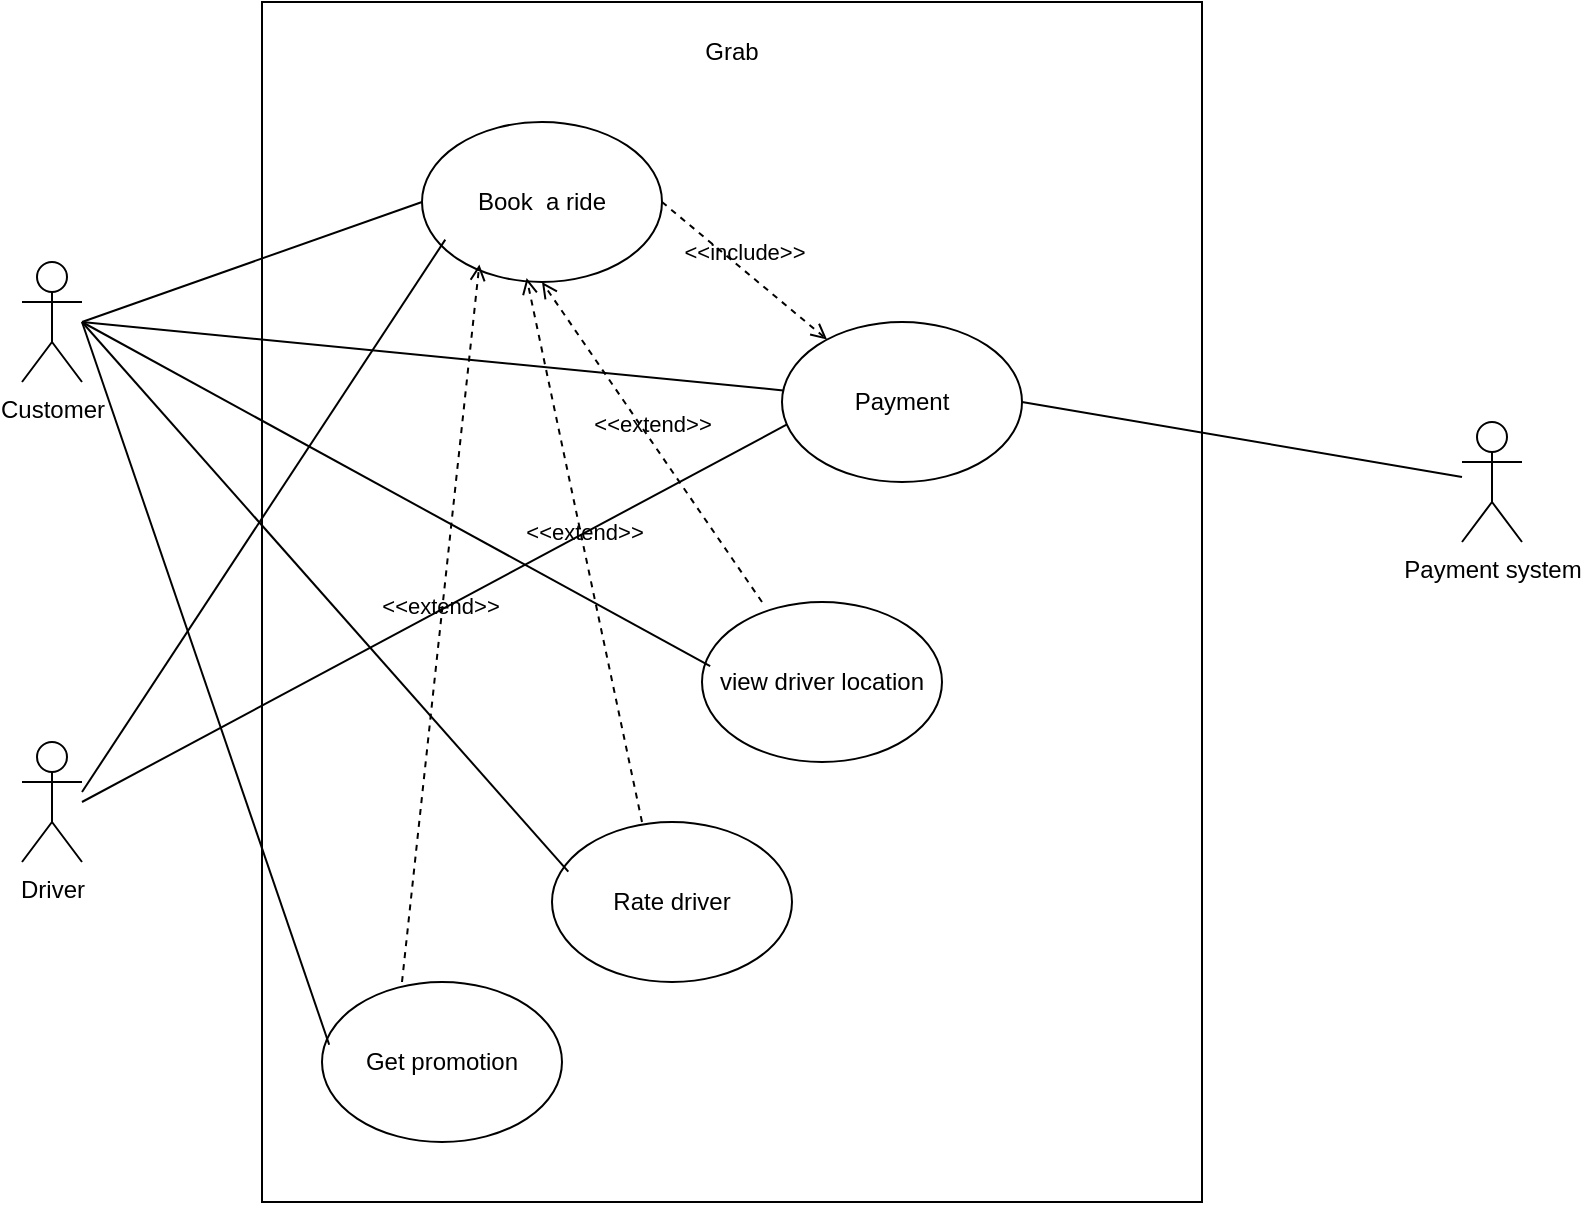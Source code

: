 <mxfile>
    <diagram id="b-VV5C0MUiSkSQj7vV5P" name="Page-1">
        <mxGraphModel dx="1786" dy="1191" grid="1" gridSize="10" guides="1" tooltips="1" connect="1" arrows="1" fold="1" page="1" pageScale="1" pageWidth="850" pageHeight="1100" math="0" shadow="0">
            <root>
                <mxCell id="0"/>
                <mxCell id="1" parent="0"/>
                <mxCell id="2" value="Customer" style="shape=umlActor;verticalLabelPosition=bottom;verticalAlign=top;html=1;outlineConnect=0;" vertex="1" parent="1">
                    <mxGeometry x="40" y="250" width="30" height="60" as="geometry"/>
                </mxCell>
                <mxCell id="3" value="Driver" style="shape=umlActor;verticalLabelPosition=bottom;verticalAlign=top;html=1;outlineConnect=0;" vertex="1" parent="1">
                    <mxGeometry x="40" y="490" width="30" height="60" as="geometry"/>
                </mxCell>
                <mxCell id="5" value="" style="rounded=0;whiteSpace=wrap;html=1;" vertex="1" parent="1">
                    <mxGeometry x="360" y="390" width="120" height="60" as="geometry"/>
                </mxCell>
                <mxCell id="6" value="" style="rounded=0;whiteSpace=wrap;html=1;" vertex="1" parent="1">
                    <mxGeometry x="160" y="120" width="470" height="600" as="geometry"/>
                </mxCell>
                <mxCell id="7" value="Book&amp;nbsp; a ride" style="ellipse;whiteSpace=wrap;html=1;" vertex="1" parent="1">
                    <mxGeometry x="240" y="180" width="120" height="80" as="geometry"/>
                </mxCell>
                <mxCell id="8" value="Payment" style="ellipse;whiteSpace=wrap;html=1;" vertex="1" parent="1">
                    <mxGeometry x="420" y="280" width="120" height="80" as="geometry"/>
                </mxCell>
                <mxCell id="9" value="view driver location" style="ellipse;whiteSpace=wrap;html=1;" vertex="1" parent="1">
                    <mxGeometry x="380" y="420" width="120" height="80" as="geometry"/>
                </mxCell>
                <mxCell id="10" value="Rate driver" style="ellipse;whiteSpace=wrap;html=1;" vertex="1" parent="1">
                    <mxGeometry x="305" y="530" width="120" height="80" as="geometry"/>
                </mxCell>
                <mxCell id="11" value="Get promotion" style="ellipse;whiteSpace=wrap;html=1;" vertex="1" parent="1">
                    <mxGeometry x="190" y="610" width="120" height="80" as="geometry"/>
                </mxCell>
                <mxCell id="12" value="Payment system" style="shape=umlActor;verticalLabelPosition=bottom;verticalAlign=top;html=1;outlineConnect=0;" vertex="1" parent="1">
                    <mxGeometry x="760" y="330" width="30" height="60" as="geometry"/>
                </mxCell>
                <mxCell id="13" value="" style="endArrow=none;html=1;entryX=0;entryY=0.5;entryDx=0;entryDy=0;" edge="1" parent="1" target="7">
                    <mxGeometry width="50" height="50" relative="1" as="geometry">
                        <mxPoint x="70" y="280" as="sourcePoint"/>
                        <mxPoint x="120" y="230" as="targetPoint"/>
                    </mxGeometry>
                </mxCell>
                <mxCell id="14" value="" style="endArrow=none;html=1;" edge="1" parent="1" target="8">
                    <mxGeometry width="50" height="50" relative="1" as="geometry">
                        <mxPoint x="70" y="280" as="sourcePoint"/>
                        <mxPoint x="120" y="230" as="targetPoint"/>
                    </mxGeometry>
                </mxCell>
                <mxCell id="15" value="" style="endArrow=none;html=1;entryX=0.034;entryY=0.401;entryDx=0;entryDy=0;entryPerimeter=0;" edge="1" parent="1" target="9">
                    <mxGeometry width="50" height="50" relative="1" as="geometry">
                        <mxPoint x="70" y="280" as="sourcePoint"/>
                        <mxPoint x="120" y="230" as="targetPoint"/>
                    </mxGeometry>
                </mxCell>
                <mxCell id="18" value="" style="endArrow=none;html=1;exitX=0.068;exitY=0.31;exitDx=0;exitDy=0;exitPerimeter=0;" edge="1" parent="1" source="10">
                    <mxGeometry width="50" height="50" relative="1" as="geometry">
                        <mxPoint x="40" y="340" as="sourcePoint"/>
                        <mxPoint x="70" y="280" as="targetPoint"/>
                    </mxGeometry>
                </mxCell>
                <mxCell id="20" value="" style="endArrow=none;html=1;exitX=0.03;exitY=0.392;exitDx=0;exitDy=0;exitPerimeter=0;" edge="1" parent="1" source="11">
                    <mxGeometry width="50" height="50" relative="1" as="geometry">
                        <mxPoint x="20" y="330" as="sourcePoint"/>
                        <mxPoint x="70" y="280" as="targetPoint"/>
                    </mxGeometry>
                </mxCell>
                <mxCell id="21" value="" style="endArrow=none;html=1;entryX=0.097;entryY=0.735;entryDx=0;entryDy=0;entryPerimeter=0;" edge="1" parent="1" target="7">
                    <mxGeometry width="50" height="50" relative="1" as="geometry">
                        <mxPoint x="70" y="515" as="sourcePoint"/>
                        <mxPoint x="120" y="465" as="targetPoint"/>
                    </mxGeometry>
                </mxCell>
                <mxCell id="22" value="" style="endArrow=none;html=1;entryX=0.019;entryY=0.642;entryDx=0;entryDy=0;entryPerimeter=0;" edge="1" parent="1" target="8">
                    <mxGeometry width="50" height="50" relative="1" as="geometry">
                        <mxPoint x="70" y="520" as="sourcePoint"/>
                        <mxPoint x="260" y="340" as="targetPoint"/>
                    </mxGeometry>
                </mxCell>
                <mxCell id="23" value="&amp;lt;&amp;lt;include&amp;gt;&amp;gt;" style="html=1;verticalAlign=bottom;labelBackgroundColor=none;endArrow=open;endFill=0;dashed=1;" edge="1" parent="1" target="8">
                    <mxGeometry width="160" relative="1" as="geometry">
                        <mxPoint x="360" y="220" as="sourcePoint"/>
                        <mxPoint x="520" y="220" as="targetPoint"/>
                    </mxGeometry>
                </mxCell>
                <mxCell id="24" value="&amp;lt;&amp;lt;extend&amp;gt;&amp;gt;" style="html=1;verticalAlign=bottom;labelBackgroundColor=none;endArrow=open;endFill=0;dashed=1;entryX=0.5;entryY=1;entryDx=0;entryDy=0;" edge="1" parent="1" target="7">
                    <mxGeometry width="160" relative="1" as="geometry">
                        <mxPoint x="410" y="420" as="sourcePoint"/>
                        <mxPoint x="570" y="420" as="targetPoint"/>
                    </mxGeometry>
                </mxCell>
                <mxCell id="25" value="&amp;lt;&amp;lt;extend&amp;gt;&amp;gt;" style="html=1;verticalAlign=bottom;labelBackgroundColor=none;endArrow=open;endFill=0;dashed=1;entryX=0.436;entryY=0.975;entryDx=0;entryDy=0;entryPerimeter=0;" edge="1" parent="1" target="7">
                    <mxGeometry width="160" relative="1" as="geometry">
                        <mxPoint x="350" y="530" as="sourcePoint"/>
                        <mxPoint x="510" y="530" as="targetPoint"/>
                    </mxGeometry>
                </mxCell>
                <mxCell id="26" value="&amp;lt;&amp;lt;extend&amp;gt;&amp;gt;" style="html=1;verticalAlign=bottom;labelBackgroundColor=none;endArrow=open;endFill=0;dashed=1;entryX=0.239;entryY=0.89;entryDx=0;entryDy=0;entryPerimeter=0;" edge="1" parent="1" target="7">
                    <mxGeometry width="160" relative="1" as="geometry">
                        <mxPoint x="230" y="610" as="sourcePoint"/>
                        <mxPoint x="390" y="610" as="targetPoint"/>
                    </mxGeometry>
                </mxCell>
                <mxCell id="27" value="" style="endArrow=none;html=1;" edge="1" parent="1" target="12">
                    <mxGeometry width="50" height="50" relative="1" as="geometry">
                        <mxPoint x="540" y="320" as="sourcePoint"/>
                        <mxPoint x="590" y="270" as="targetPoint"/>
                    </mxGeometry>
                </mxCell>
                <mxCell id="28" value="Grab" style="text;html=1;align=center;verticalAlign=middle;whiteSpace=wrap;rounded=0;" vertex="1" parent="1">
                    <mxGeometry x="365" y="130" width="60" height="30" as="geometry"/>
                </mxCell>
            </root>
        </mxGraphModel>
    </diagram>
</mxfile>